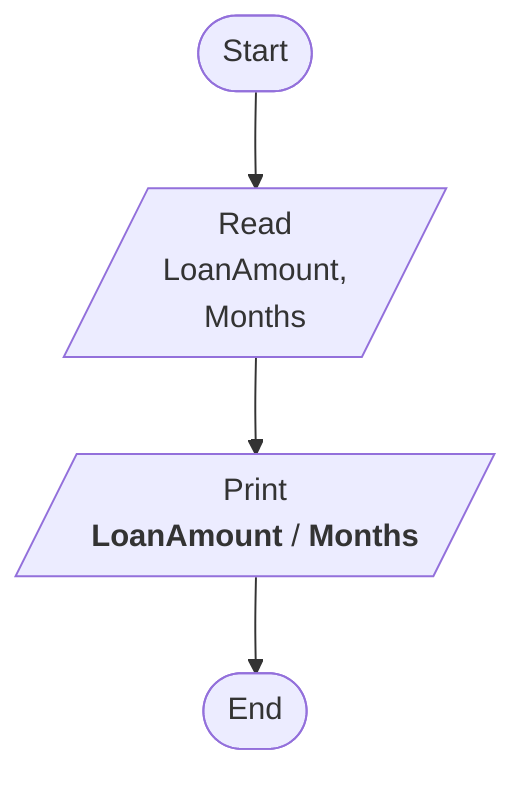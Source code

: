 %% Write a program to read a loan Amount and ask you how many months you need to settle the loan, Then calculate the monthly installment amount
%% Steps
%% Step 1: Read a LoanAmount, Months
%% Step 2: Print LoanAmount / Months

flowchart TD
    Start([Start])
    ReadLoanAmountAndMonths[/Read\nLoanAmount,\nMonths/]
    PrintMonthlyPayment[/"`Print
    **LoanAmount** / **Months**`"/]
    End([End])
    Start --> ReadLoanAmountAndMonths --> PrintMonthlyPayment --> End